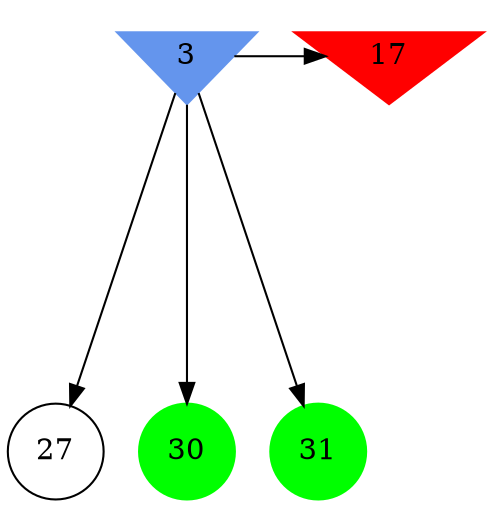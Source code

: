 digraph brain {
	ranksep=2.0;
	3 [shape=invtriangle,style=filled,color=cornflowerblue];
	17 [shape=invtriangle,style=filled,color=red];
	27 [shape=circle,color=black];
	30 [shape=circle,style=filled,color=green];
	31 [shape=circle,style=filled,color=green];
	3	->	31;
	3	->	17;
	3	->	30;
	3	->	27;
	{ rank=same; 3; 17; }
	{ rank=same; 27; }
	{ rank=same; 30; 31; }
}
